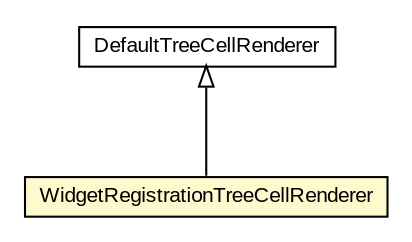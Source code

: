 #!/usr/local/bin/dot
#
# Class diagram 
# Generated by UMLGraph version 5.3 (http://www.umlgraph.org/)
#

digraph G {
	edge [fontname="arial",fontsize=10,labelfontname="arial",labelfontsize=10];
	node [fontname="arial",fontsize=10,shape=plaintext];
	nodesep=0.25;
	ranksep=0.5;
	// context.arch.logging.WidgetRegistrationTreeCellRenderer
	c119367 [label=<<table title="context.arch.logging.WidgetRegistrationTreeCellRenderer" border="0" cellborder="1" cellspacing="0" cellpadding="2" port="p" bgcolor="lemonChiffon" href="./WidgetRegistrationTreeCellRenderer.html">
		<tr><td><table border="0" cellspacing="0" cellpadding="1">
<tr><td align="center" balign="center"> WidgetRegistrationTreeCellRenderer </td></tr>
		</table></td></tr>
		</table>>, fontname="arial", fontcolor="black", fontsize=10.0];
	//context.arch.logging.WidgetRegistrationTreeCellRenderer extends javax.swing.tree.DefaultTreeCellRenderer
	c119491:p -> c119367:p [dir=back,arrowtail=empty];
	// javax.swing.tree.DefaultTreeCellRenderer
	c119491 [label=<<table title="javax.swing.tree.DefaultTreeCellRenderer" border="0" cellborder="1" cellspacing="0" cellpadding="2" port="p" href="http://java.sun.com/j2se/1.4.2/docs/api/javax/swing/tree/DefaultTreeCellRenderer.html">
		<tr><td><table border="0" cellspacing="0" cellpadding="1">
<tr><td align="center" balign="center"> DefaultTreeCellRenderer </td></tr>
		</table></td></tr>
		</table>>, fontname="arial", fontcolor="black", fontsize=10.0];
}

